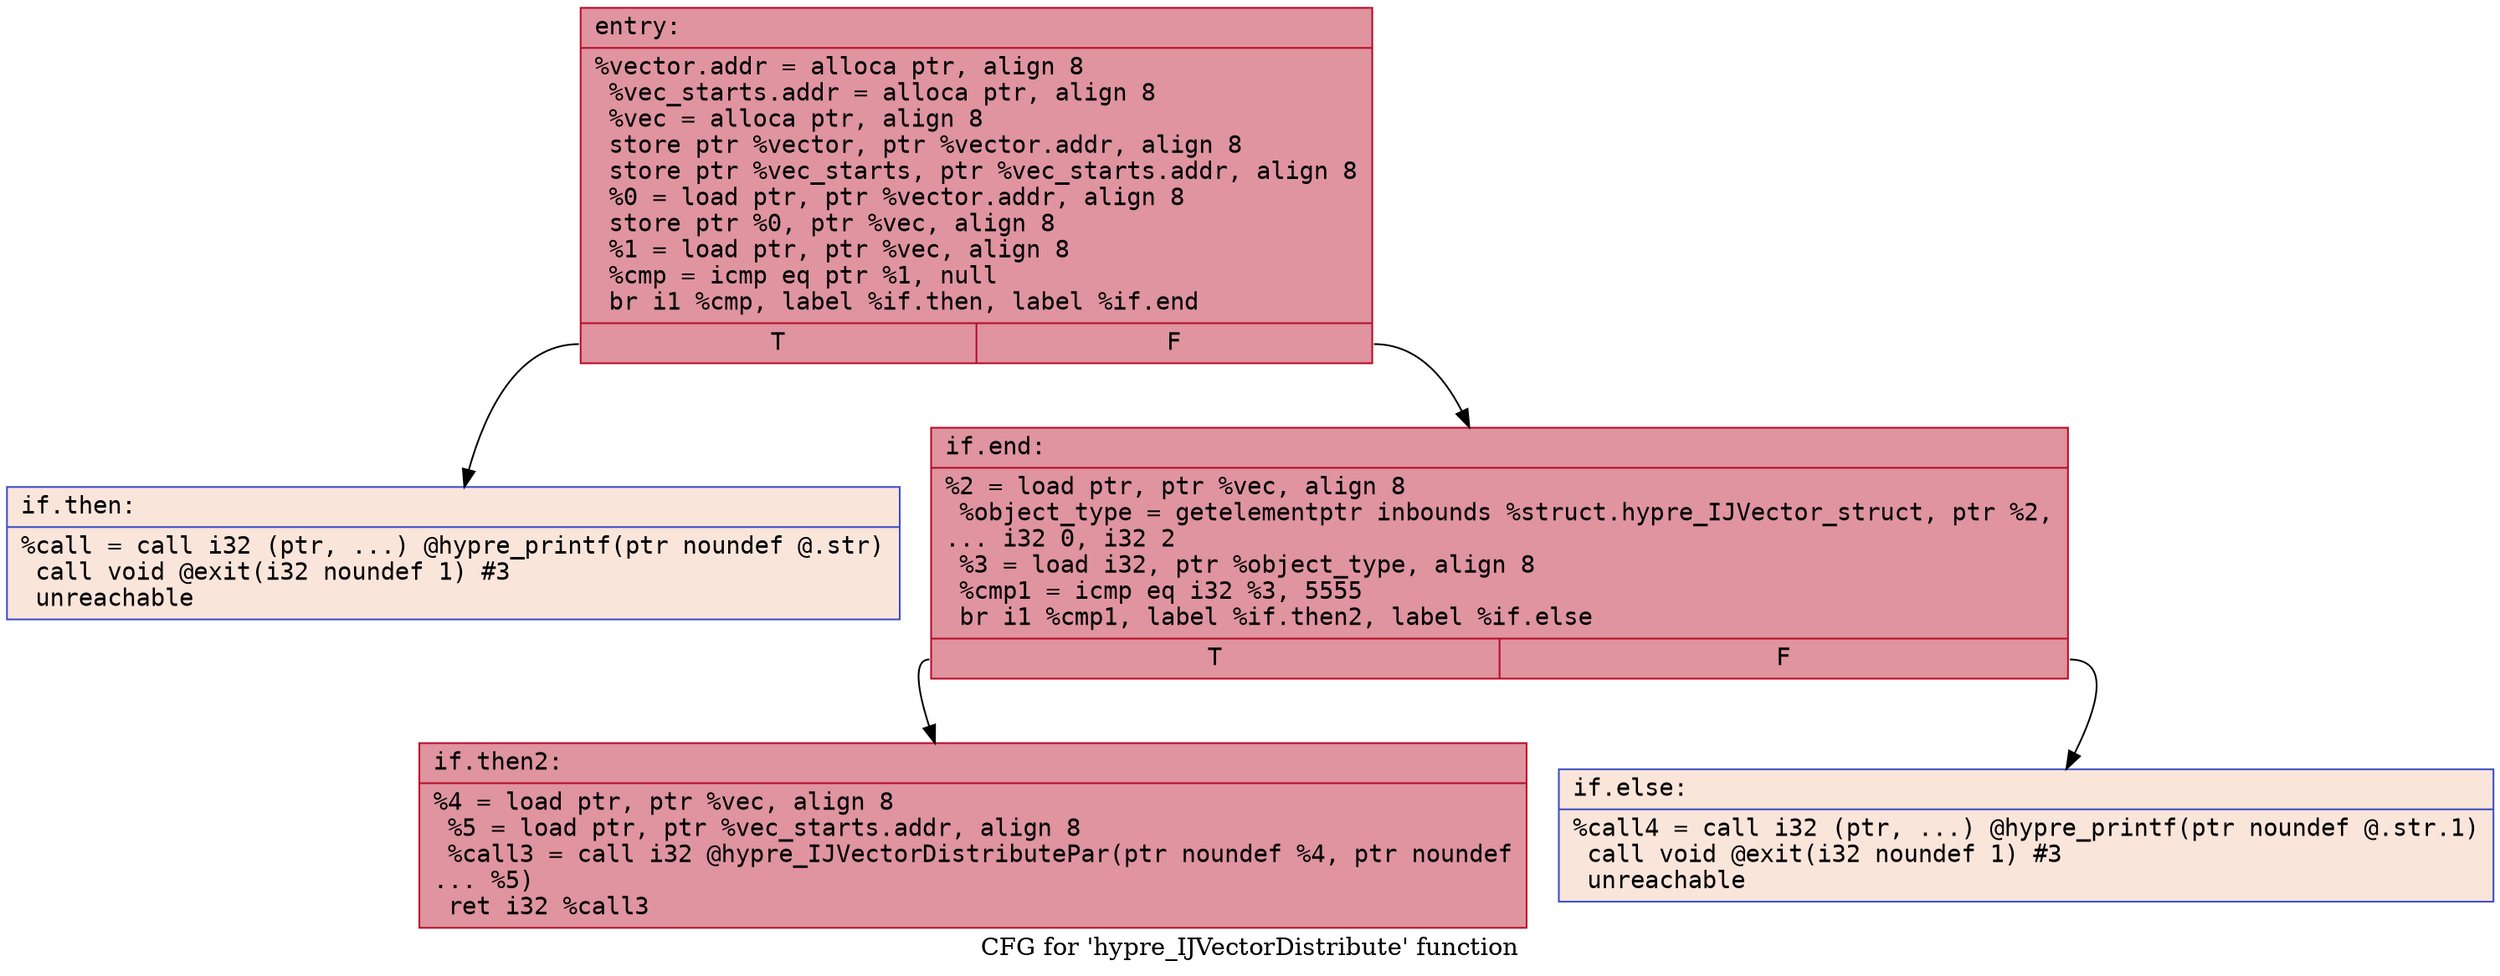 digraph "CFG for 'hypre_IJVectorDistribute' function" {
	label="CFG for 'hypre_IJVectorDistribute' function";

	Node0x5570d05b1ea0 [shape=record,color="#b70d28ff", style=filled, fillcolor="#b70d2870" fontname="Courier",label="{entry:\l|  %vector.addr = alloca ptr, align 8\l  %vec_starts.addr = alloca ptr, align 8\l  %vec = alloca ptr, align 8\l  store ptr %vector, ptr %vector.addr, align 8\l  store ptr %vec_starts, ptr %vec_starts.addr, align 8\l  %0 = load ptr, ptr %vector.addr, align 8\l  store ptr %0, ptr %vec, align 8\l  %1 = load ptr, ptr %vec, align 8\l  %cmp = icmp eq ptr %1, null\l  br i1 %cmp, label %if.then, label %if.end\l|{<s0>T|<s1>F}}"];
	Node0x5570d05b1ea0:s0 -> Node0x5570d05b30e0[tooltip="entry -> if.then\nProbability 0.00%" ];
	Node0x5570d05b1ea0:s1 -> Node0x5570d05b3150[tooltip="entry -> if.end\nProbability 100.00%" ];
	Node0x5570d05b30e0 [shape=record,color="#3d50c3ff", style=filled, fillcolor="#f4c5ad70" fontname="Courier",label="{if.then:\l|  %call = call i32 (ptr, ...) @hypre_printf(ptr noundef @.str)\l  call void @exit(i32 noundef 1) #3\l  unreachable\l}"];
	Node0x5570d05b3150 [shape=record,color="#b70d28ff", style=filled, fillcolor="#b70d2870" fontname="Courier",label="{if.end:\l|  %2 = load ptr, ptr %vec, align 8\l  %object_type = getelementptr inbounds %struct.hypre_IJVector_struct, ptr %2,\l... i32 0, i32 2\l  %3 = load i32, ptr %object_type, align 8\l  %cmp1 = icmp eq i32 %3, 5555\l  br i1 %cmp1, label %if.then2, label %if.else\l|{<s0>T|<s1>F}}"];
	Node0x5570d05b3150:s0 -> Node0x5570d05b43c0[tooltip="if.end -> if.then2\nProbability 100.00%" ];
	Node0x5570d05b3150:s1 -> Node0x5570d05b45e0[tooltip="if.end -> if.else\nProbability 0.00%" ];
	Node0x5570d05b43c0 [shape=record,color="#b70d28ff", style=filled, fillcolor="#b70d2870" fontname="Courier",label="{if.then2:\l|  %4 = load ptr, ptr %vec, align 8\l  %5 = load ptr, ptr %vec_starts.addr, align 8\l  %call3 = call i32 @hypre_IJVectorDistributePar(ptr noundef %4, ptr noundef\l... %5)\l  ret i32 %call3\l}"];
	Node0x5570d05b45e0 [shape=record,color="#3d50c3ff", style=filled, fillcolor="#f4c5ad70" fontname="Courier",label="{if.else:\l|  %call4 = call i32 (ptr, ...) @hypre_printf(ptr noundef @.str.1)\l  call void @exit(i32 noundef 1) #3\l  unreachable\l}"];
}
